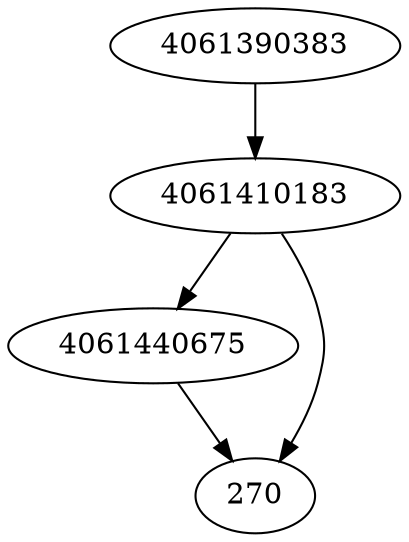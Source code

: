 strict digraph  {
4061410183;
4061440675;
270;
4061390383;
4061410183 -> 270;
4061410183 -> 4061440675;
4061440675 -> 270;
4061390383 -> 4061410183;
}
